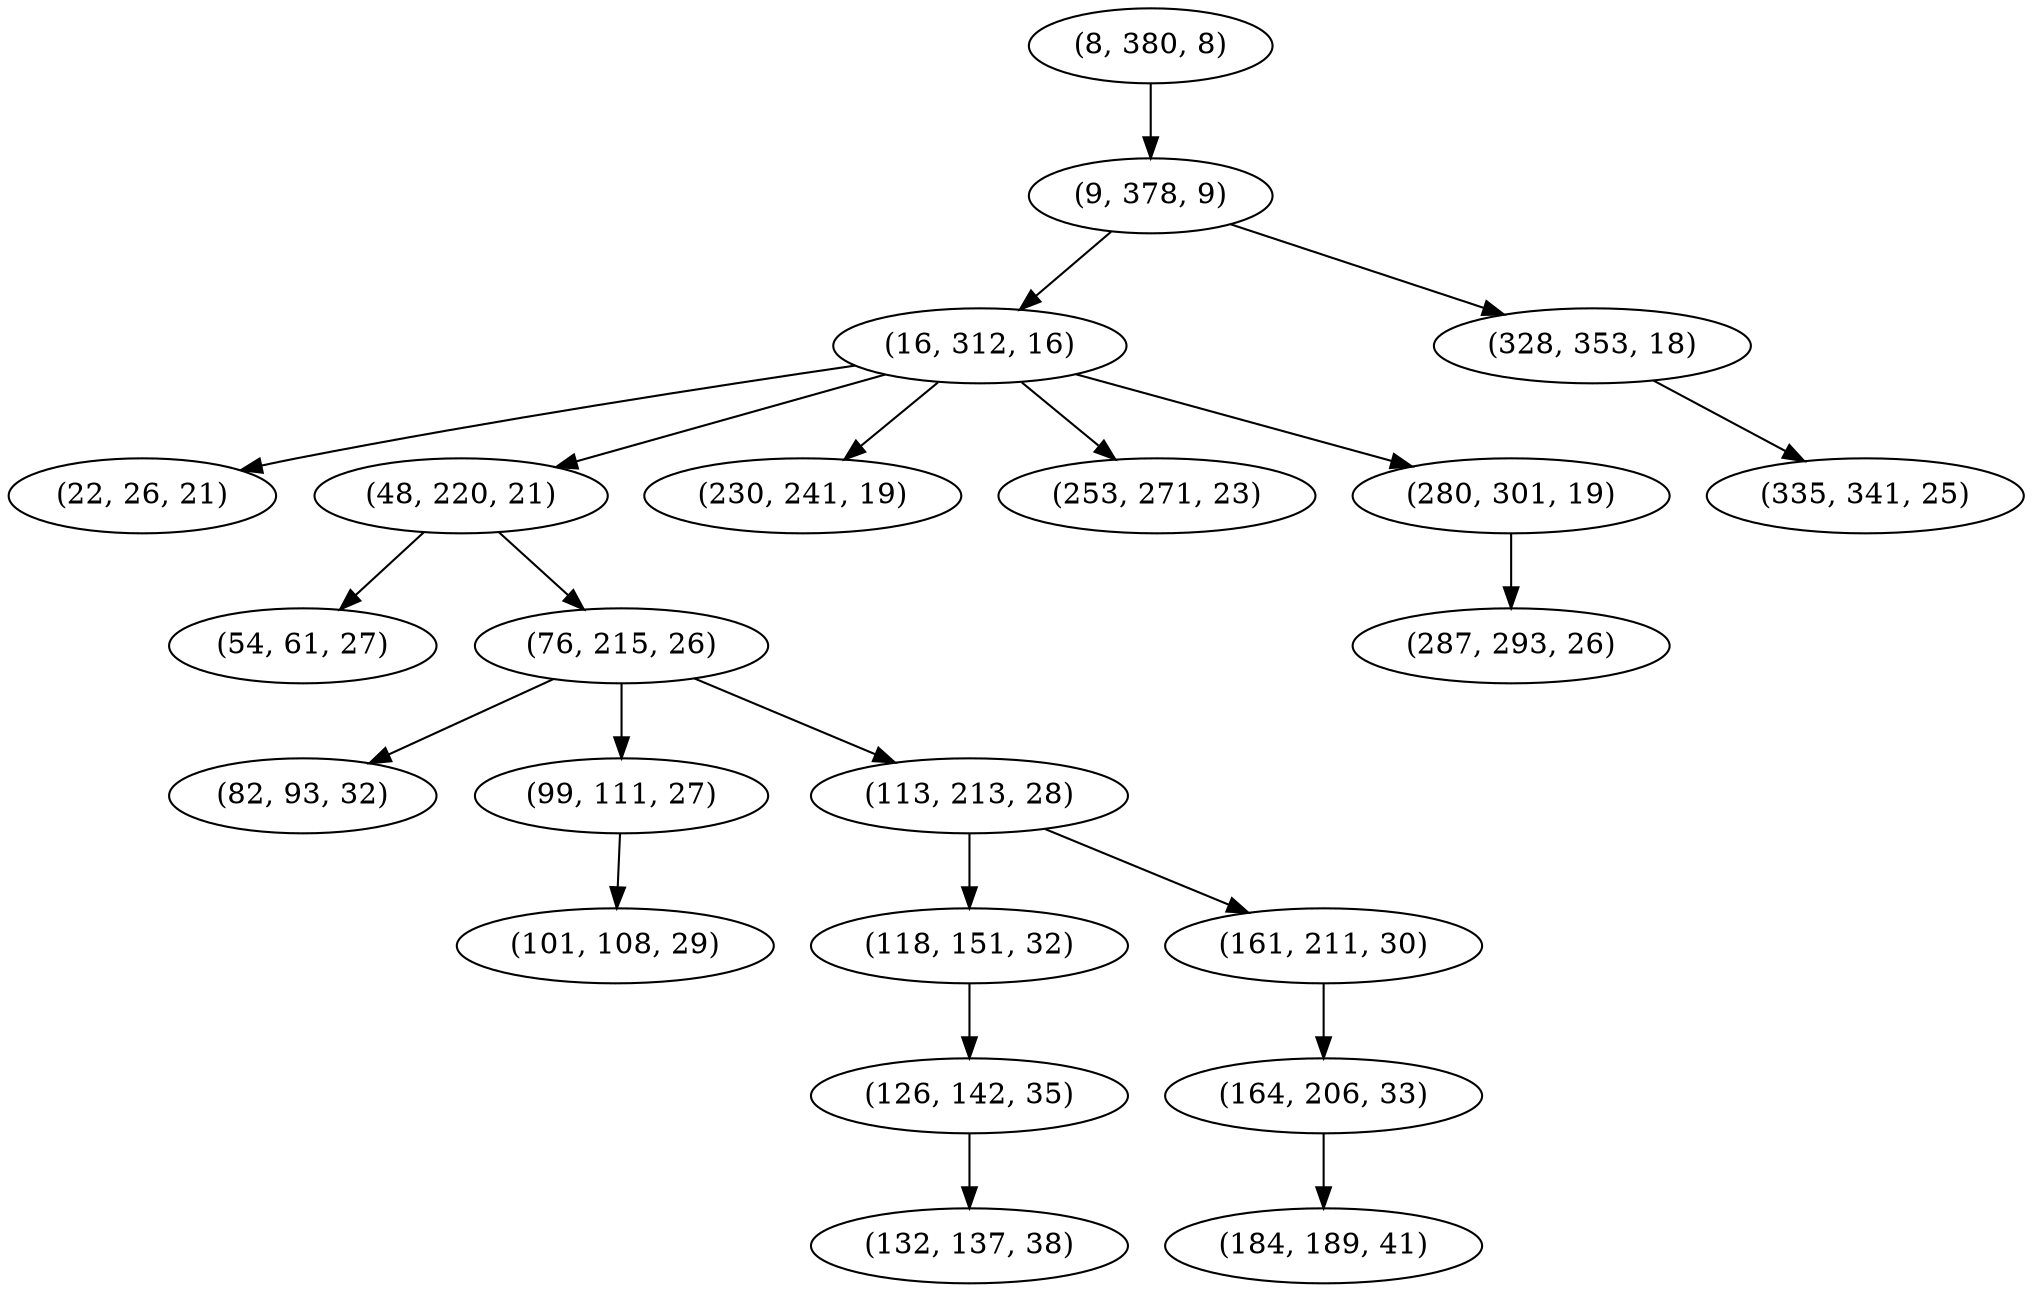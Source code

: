 digraph tree {
    "(8, 380, 8)";
    "(9, 378, 9)";
    "(16, 312, 16)";
    "(22, 26, 21)";
    "(48, 220, 21)";
    "(54, 61, 27)";
    "(76, 215, 26)";
    "(82, 93, 32)";
    "(99, 111, 27)";
    "(101, 108, 29)";
    "(113, 213, 28)";
    "(118, 151, 32)";
    "(126, 142, 35)";
    "(132, 137, 38)";
    "(161, 211, 30)";
    "(164, 206, 33)";
    "(184, 189, 41)";
    "(230, 241, 19)";
    "(253, 271, 23)";
    "(280, 301, 19)";
    "(287, 293, 26)";
    "(328, 353, 18)";
    "(335, 341, 25)";
    "(8, 380, 8)" -> "(9, 378, 9)";
    "(9, 378, 9)" -> "(16, 312, 16)";
    "(9, 378, 9)" -> "(328, 353, 18)";
    "(16, 312, 16)" -> "(22, 26, 21)";
    "(16, 312, 16)" -> "(48, 220, 21)";
    "(16, 312, 16)" -> "(230, 241, 19)";
    "(16, 312, 16)" -> "(253, 271, 23)";
    "(16, 312, 16)" -> "(280, 301, 19)";
    "(48, 220, 21)" -> "(54, 61, 27)";
    "(48, 220, 21)" -> "(76, 215, 26)";
    "(76, 215, 26)" -> "(82, 93, 32)";
    "(76, 215, 26)" -> "(99, 111, 27)";
    "(76, 215, 26)" -> "(113, 213, 28)";
    "(99, 111, 27)" -> "(101, 108, 29)";
    "(113, 213, 28)" -> "(118, 151, 32)";
    "(113, 213, 28)" -> "(161, 211, 30)";
    "(118, 151, 32)" -> "(126, 142, 35)";
    "(126, 142, 35)" -> "(132, 137, 38)";
    "(161, 211, 30)" -> "(164, 206, 33)";
    "(164, 206, 33)" -> "(184, 189, 41)";
    "(280, 301, 19)" -> "(287, 293, 26)";
    "(328, 353, 18)" -> "(335, 341, 25)";
}
